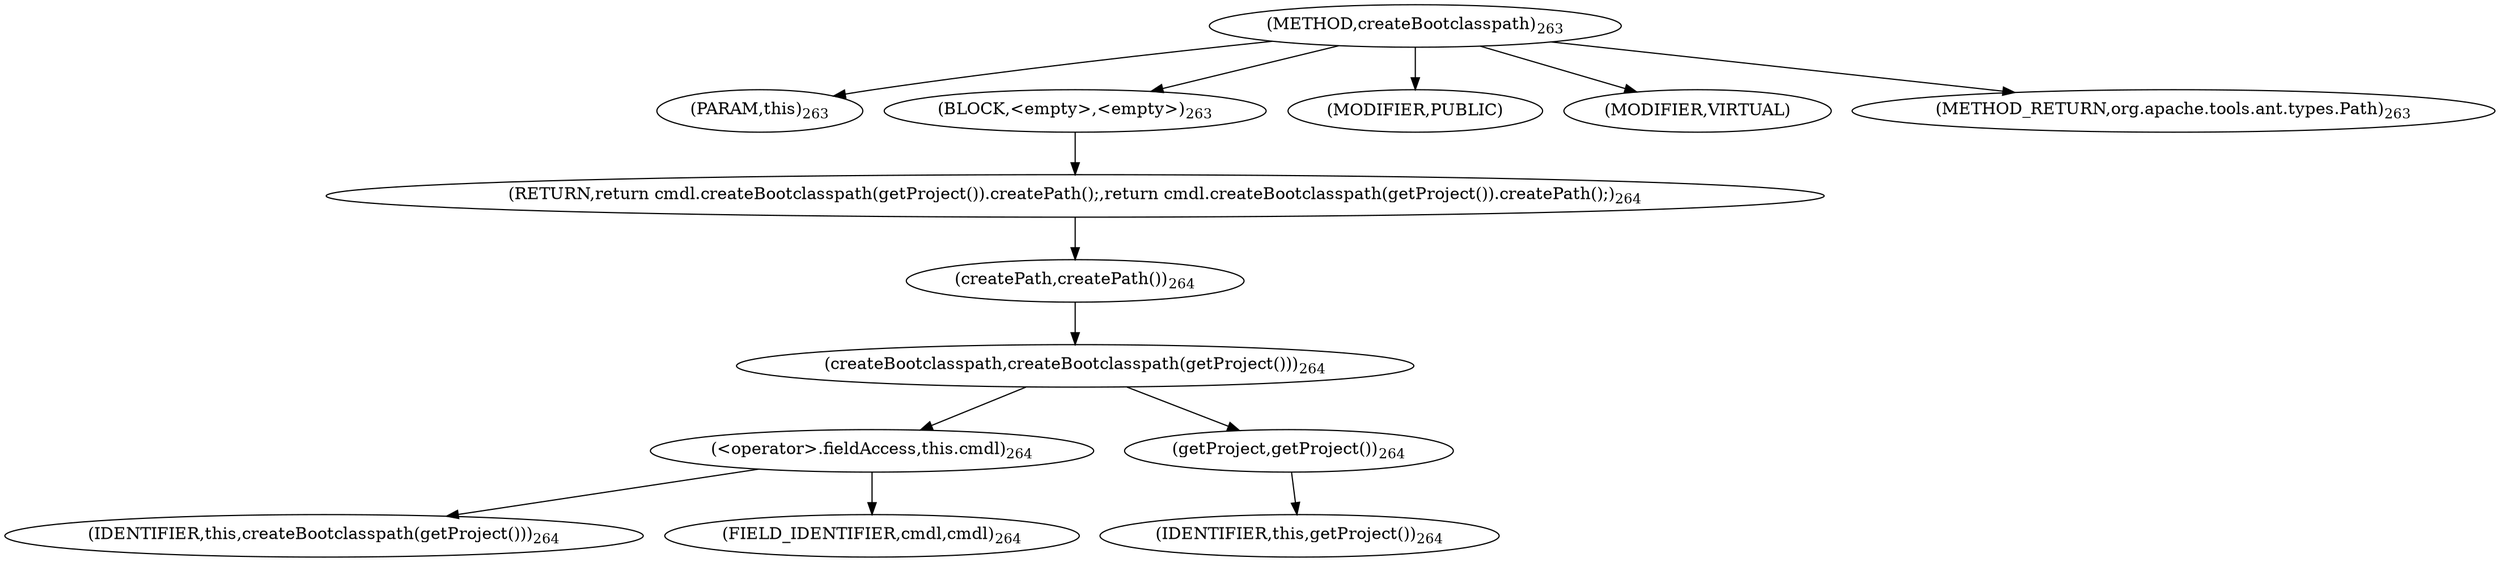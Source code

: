 digraph "createBootclasspath" {  
"598" [label = <(METHOD,createBootclasspath)<SUB>263</SUB>> ]
"33" [label = <(PARAM,this)<SUB>263</SUB>> ]
"599" [label = <(BLOCK,&lt;empty&gt;,&lt;empty&gt;)<SUB>263</SUB>> ]
"600" [label = <(RETURN,return cmdl.createBootclasspath(getProject()).createPath();,return cmdl.createBootclasspath(getProject()).createPath();)<SUB>264</SUB>> ]
"601" [label = <(createPath,createPath())<SUB>264</SUB>> ]
"602" [label = <(createBootclasspath,createBootclasspath(getProject()))<SUB>264</SUB>> ]
"603" [label = <(&lt;operator&gt;.fieldAccess,this.cmdl)<SUB>264</SUB>> ]
"604" [label = <(IDENTIFIER,this,createBootclasspath(getProject()))<SUB>264</SUB>> ]
"605" [label = <(FIELD_IDENTIFIER,cmdl,cmdl)<SUB>264</SUB>> ]
"606" [label = <(getProject,getProject())<SUB>264</SUB>> ]
"32" [label = <(IDENTIFIER,this,getProject())<SUB>264</SUB>> ]
"607" [label = <(MODIFIER,PUBLIC)> ]
"608" [label = <(MODIFIER,VIRTUAL)> ]
"609" [label = <(METHOD_RETURN,org.apache.tools.ant.types.Path)<SUB>263</SUB>> ]
  "598" -> "33" 
  "598" -> "599" 
  "598" -> "607" 
  "598" -> "608" 
  "598" -> "609" 
  "599" -> "600" 
  "600" -> "601" 
  "601" -> "602" 
  "602" -> "603" 
  "602" -> "606" 
  "603" -> "604" 
  "603" -> "605" 
  "606" -> "32" 
}
